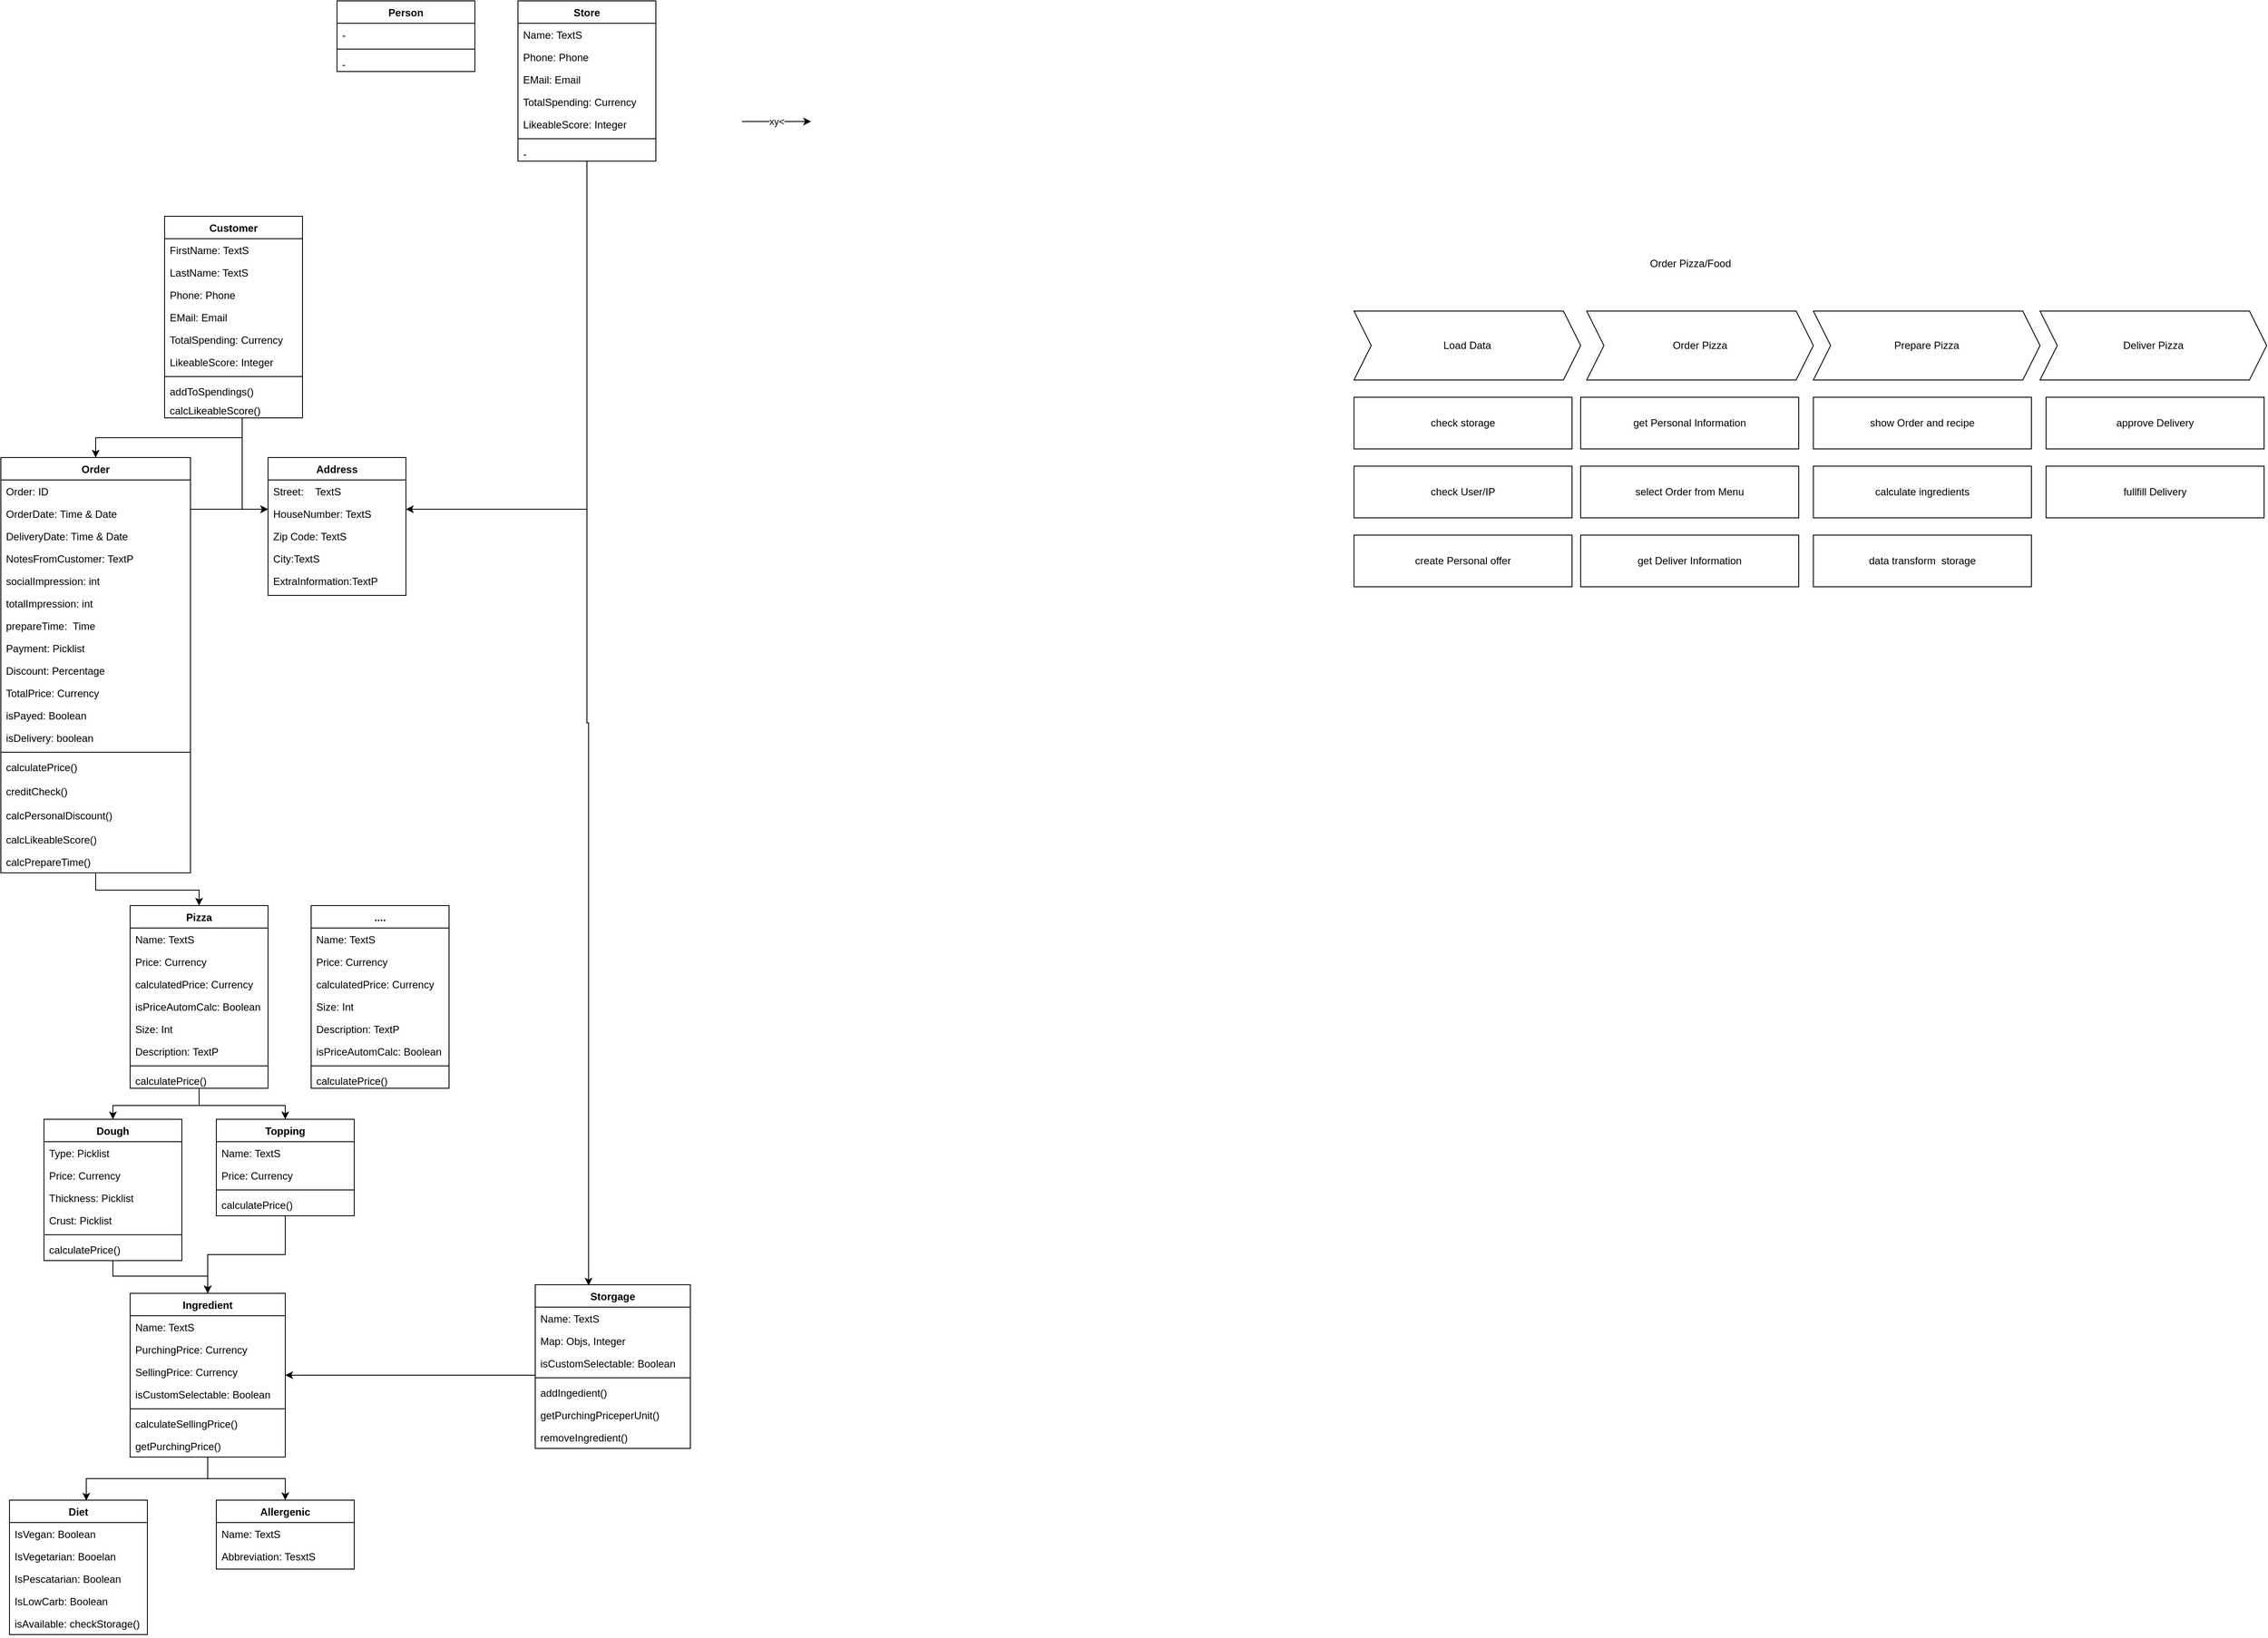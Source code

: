 <mxfile version="24.0.7" type="github">
  <diagram id="C5RBs43oDa-KdzZeNtuy" name="Page-1">
    <mxGraphModel dx="986" dy="1768" grid="1" gridSize="10" guides="1" tooltips="1" connect="1" arrows="1" fold="1" page="1" pageScale="1" pageWidth="827" pageHeight="1169" math="0" shadow="0">
      <root>
        <mxCell id="WIyWlLk6GJQsqaUBKTNV-0" />
        <mxCell id="WIyWlLk6GJQsqaUBKTNV-1" parent="WIyWlLk6GJQsqaUBKTNV-0" />
        <mxCell id="6ZC3iXz7J65TuptxEySc-79" style="edgeStyle=orthogonalEdgeStyle;rounded=0;orthogonalLoop=1;jettySize=auto;html=1;" parent="WIyWlLk6GJQsqaUBKTNV-1" source="6ZC3iXz7J65TuptxEySc-99" target="6ZC3iXz7J65TuptxEySc-61" edge="1">
          <mxGeometry relative="1" as="geometry">
            <mxPoint x="360.043" y="-30.0" as="sourcePoint" />
            <Array as="points">
              <mxPoint x="360" y="-83" />
              <mxPoint x="190" y="-83" />
            </Array>
          </mxGeometry>
        </mxCell>
        <mxCell id="zkfFHV4jXpPFQw0GAbJ--17" value="Address" style="swimlane;fontStyle=1;align=center;verticalAlign=top;childLayout=stackLayout;horizontal=1;startSize=26;horizontalStack=0;resizeParent=1;resizeLast=0;collapsible=1;marginBottom=0;rounded=0;shadow=0;strokeWidth=1;" parent="WIyWlLk6GJQsqaUBKTNV-1" vertex="1">
          <mxGeometry x="390" y="-60" width="160" height="160" as="geometry">
            <mxRectangle x="550" y="140" width="160" height="26" as="alternateBounds" />
          </mxGeometry>
        </mxCell>
        <mxCell id="zkfFHV4jXpPFQw0GAbJ--18" value="Street:    TextS" style="text;align=left;verticalAlign=top;spacingLeft=4;spacingRight=4;overflow=hidden;rotatable=0;points=[[0,0.5],[1,0.5]];portConstraint=eastwest;" parent="zkfFHV4jXpPFQw0GAbJ--17" vertex="1">
          <mxGeometry y="26" width="160" height="26" as="geometry" />
        </mxCell>
        <mxCell id="zkfFHV4jXpPFQw0GAbJ--19" value="HouseNumber: TextS" style="text;align=left;verticalAlign=top;spacingLeft=4;spacingRight=4;overflow=hidden;rotatable=0;points=[[0,0.5],[1,0.5]];portConstraint=eastwest;rounded=0;shadow=0;html=0;" parent="zkfFHV4jXpPFQw0GAbJ--17" vertex="1">
          <mxGeometry y="52" width="160" height="26" as="geometry" />
        </mxCell>
        <mxCell id="zkfFHV4jXpPFQw0GAbJ--20" value="Zip Code: TextS" style="text;align=left;verticalAlign=top;spacingLeft=4;spacingRight=4;overflow=hidden;rotatable=0;points=[[0,0.5],[1,0.5]];portConstraint=eastwest;rounded=0;shadow=0;html=0;" parent="zkfFHV4jXpPFQw0GAbJ--17" vertex="1">
          <mxGeometry y="78" width="160" height="26" as="geometry" />
        </mxCell>
        <mxCell id="zkfFHV4jXpPFQw0GAbJ--21" value="City:TextS" style="text;align=left;verticalAlign=top;spacingLeft=4;spacingRight=4;overflow=hidden;rotatable=0;points=[[0,0.5],[1,0.5]];portConstraint=eastwest;rounded=0;shadow=0;html=0;" parent="zkfFHV4jXpPFQw0GAbJ--17" vertex="1">
          <mxGeometry y="104" width="160" height="26" as="geometry" />
        </mxCell>
        <mxCell id="6ZC3iXz7J65TuptxEySc-9" value="ExtraInformation:TextP" style="text;align=left;verticalAlign=top;spacingLeft=4;spacingRight=4;overflow=hidden;rotatable=0;points=[[0,0.5],[1,0.5]];portConstraint=eastwest;" parent="zkfFHV4jXpPFQw0GAbJ--17" vertex="1">
          <mxGeometry y="130" width="160" height="26" as="geometry" />
        </mxCell>
        <mxCell id="zkfFHV4jXpPFQw0GAbJ--26" value="" style="endArrow=open;shadow=0;strokeWidth=1;rounded=0;curved=0;endFill=1;edgeStyle=elbowEdgeStyle;elbow=vertical;" parent="WIyWlLk6GJQsqaUBKTNV-1" source="6ZC3iXz7J65TuptxEySc-99" target="zkfFHV4jXpPFQw0GAbJ--17" edge="1">
          <mxGeometry x="0.5" y="41" relative="1" as="geometry">
            <mxPoint x="360" y="-30.0" as="sourcePoint" />
            <mxPoint x="600" y="-188" as="targetPoint" />
            <mxPoint x="-40" y="32" as="offset" />
            <Array as="points">
              <mxPoint x="360" />
            </Array>
          </mxGeometry>
        </mxCell>
        <mxCell id="RTQwbssNGG_MKnJPiKMk-50" style="edgeStyle=orthogonalEdgeStyle;rounded=0;orthogonalLoop=1;jettySize=auto;html=1;" parent="WIyWlLk6GJQsqaUBKTNV-1" source="6ZC3iXz7J65TuptxEySc-25" target="RTQwbssNGG_MKnJPiKMk-42" edge="1">
          <mxGeometry relative="1" as="geometry">
            <Array as="points">
              <mxPoint x="210" y="890" />
              <mxPoint x="320" y="890" />
            </Array>
          </mxGeometry>
        </mxCell>
        <mxCell id="6ZC3iXz7J65TuptxEySc-25" value="Dough" style="swimlane;fontStyle=1;align=center;verticalAlign=top;childLayout=stackLayout;horizontal=1;startSize=26;horizontalStack=0;resizeParent=1;resizeParentMax=0;resizeLast=0;collapsible=1;marginBottom=0;whiteSpace=wrap;html=1;" parent="WIyWlLk6GJQsqaUBKTNV-1" vertex="1">
          <mxGeometry x="130" y="708" width="160" height="164" as="geometry" />
        </mxCell>
        <mxCell id="6ZC3iXz7J65TuptxEySc-26" value="Type: Picklist" style="text;strokeColor=none;fillColor=none;align=left;verticalAlign=top;spacingLeft=4;spacingRight=4;overflow=hidden;rotatable=0;points=[[0,0.5],[1,0.5]];portConstraint=eastwest;whiteSpace=wrap;html=1;" parent="6ZC3iXz7J65TuptxEySc-25" vertex="1">
          <mxGeometry y="26" width="160" height="26" as="geometry" />
        </mxCell>
        <mxCell id="6ZC3iXz7J65TuptxEySc-30" value="Price: Currency" style="text;strokeColor=none;fillColor=none;align=left;verticalAlign=top;spacingLeft=4;spacingRight=4;overflow=hidden;rotatable=0;points=[[0,0.5],[1,0.5]];portConstraint=eastwest;whiteSpace=wrap;html=1;" parent="6ZC3iXz7J65TuptxEySc-25" vertex="1">
          <mxGeometry y="52" width="160" height="26" as="geometry" />
        </mxCell>
        <mxCell id="6ZC3iXz7J65TuptxEySc-31" value="Thickness: Picklist" style="text;strokeColor=none;fillColor=none;align=left;verticalAlign=top;spacingLeft=4;spacingRight=4;overflow=hidden;rotatable=0;points=[[0,0.5],[1,0.5]];portConstraint=eastwest;whiteSpace=wrap;html=1;" parent="6ZC3iXz7J65TuptxEySc-25" vertex="1">
          <mxGeometry y="78" width="160" height="26" as="geometry" />
        </mxCell>
        <mxCell id="6ZC3iXz7J65TuptxEySc-32" value="Crust: Picklist" style="text;strokeColor=none;fillColor=none;align=left;verticalAlign=top;spacingLeft=4;spacingRight=4;overflow=hidden;rotatable=0;points=[[0,0.5],[1,0.5]];portConstraint=eastwest;whiteSpace=wrap;html=1;" parent="6ZC3iXz7J65TuptxEySc-25" vertex="1">
          <mxGeometry y="104" width="160" height="26" as="geometry" />
        </mxCell>
        <mxCell id="6ZC3iXz7J65TuptxEySc-27" value="" style="line;strokeWidth=1;fillColor=none;align=left;verticalAlign=middle;spacingTop=-1;spacingLeft=3;spacingRight=3;rotatable=0;labelPosition=right;points=[];portConstraint=eastwest;strokeColor=inherit;" parent="6ZC3iXz7J65TuptxEySc-25" vertex="1">
          <mxGeometry y="130" width="160" height="8" as="geometry" />
        </mxCell>
        <mxCell id="6ZC3iXz7J65TuptxEySc-28" value="calculatePrice()" style="text;strokeColor=none;fillColor=none;align=left;verticalAlign=top;spacingLeft=4;spacingRight=4;overflow=hidden;rotatable=0;points=[[0,0.5],[1,0.5]];portConstraint=eastwest;whiteSpace=wrap;html=1;" parent="6ZC3iXz7J65TuptxEySc-25" vertex="1">
          <mxGeometry y="138" width="160" height="26" as="geometry" />
        </mxCell>
        <mxCell id="6ZC3iXz7J65TuptxEySc-45" value="" style="edgeStyle=orthogonalEdgeStyle;rounded=0;orthogonalLoop=1;jettySize=auto;html=1;" parent="WIyWlLk6GJQsqaUBKTNV-1" source="6ZC3iXz7J65TuptxEySc-37" target="RTQwbssNGG_MKnJPiKMk-35" edge="1">
          <mxGeometry relative="1" as="geometry">
            <mxPoint x="760" y="750" as="targetPoint" />
          </mxGeometry>
        </mxCell>
        <mxCell id="6ZC3iXz7J65TuptxEySc-49" value="" style="edgeStyle=orthogonalEdgeStyle;rounded=0;orthogonalLoop=1;jettySize=auto;html=1;" parent="WIyWlLk6GJQsqaUBKTNV-1" source="6ZC3iXz7J65TuptxEySc-37" target="6ZC3iXz7J65TuptxEySc-25" edge="1">
          <mxGeometry relative="1" as="geometry">
            <mxPoint x="160" y="560" as="targetPoint" />
          </mxGeometry>
        </mxCell>
        <mxCell id="6ZC3iXz7J65TuptxEySc-37" value="Pizza" style="swimlane;fontStyle=1;align=center;verticalAlign=top;childLayout=stackLayout;horizontal=1;startSize=26;horizontalStack=0;resizeParent=1;resizeParentMax=0;resizeLast=0;collapsible=1;marginBottom=0;whiteSpace=wrap;html=1;" parent="WIyWlLk6GJQsqaUBKTNV-1" vertex="1">
          <mxGeometry x="230" y="460" width="160" height="212" as="geometry" />
        </mxCell>
        <mxCell id="6ZC3iXz7J65TuptxEySc-38" value="Name: TextS" style="text;strokeColor=none;fillColor=none;align=left;verticalAlign=top;spacingLeft=4;spacingRight=4;overflow=hidden;rotatable=0;points=[[0,0.5],[1,0.5]];portConstraint=eastwest;whiteSpace=wrap;html=1;" parent="6ZC3iXz7J65TuptxEySc-37" vertex="1">
          <mxGeometry y="26" width="160" height="26" as="geometry" />
        </mxCell>
        <mxCell id="6ZC3iXz7J65TuptxEySc-39" value="Price: Currency" style="text;strokeColor=none;fillColor=none;align=left;verticalAlign=top;spacingLeft=4;spacingRight=4;overflow=hidden;rotatable=0;points=[[0,0.5],[1,0.5]];portConstraint=eastwest;whiteSpace=wrap;html=1;" parent="6ZC3iXz7J65TuptxEySc-37" vertex="1">
          <mxGeometry y="52" width="160" height="26" as="geometry" />
        </mxCell>
        <mxCell id="RTQwbssNGG_MKnJPiKMk-54" value="calculatedPrice: Currency" style="text;strokeColor=none;fillColor=none;align=left;verticalAlign=top;spacingLeft=4;spacingRight=4;overflow=hidden;rotatable=0;points=[[0,0.5],[1,0.5]];portConstraint=eastwest;whiteSpace=wrap;html=1;" parent="6ZC3iXz7J65TuptxEySc-37" vertex="1">
          <mxGeometry y="78" width="160" height="26" as="geometry" />
        </mxCell>
        <mxCell id="RTQwbssNGG_MKnJPiKMk-55" value="isPriceAutomCalc: Boolean" style="text;strokeColor=none;fillColor=none;align=left;verticalAlign=top;spacingLeft=4;spacingRight=4;overflow=hidden;rotatable=0;points=[[0,0.5],[1,0.5]];portConstraint=eastwest;whiteSpace=wrap;html=1;" parent="6ZC3iXz7J65TuptxEySc-37" vertex="1">
          <mxGeometry y="104" width="160" height="26" as="geometry" />
        </mxCell>
        <mxCell id="6ZC3iXz7J65TuptxEySc-40" value="Size: Int" style="text;strokeColor=none;fillColor=none;align=left;verticalAlign=top;spacingLeft=4;spacingRight=4;overflow=hidden;rotatable=0;points=[[0,0.5],[1,0.5]];portConstraint=eastwest;whiteSpace=wrap;html=1;" parent="6ZC3iXz7J65TuptxEySc-37" vertex="1">
          <mxGeometry y="130" width="160" height="26" as="geometry" />
        </mxCell>
        <mxCell id="6ZC3iXz7J65TuptxEySc-41" value="Description: TextP" style="text;strokeColor=none;fillColor=none;align=left;verticalAlign=top;spacingLeft=4;spacingRight=4;overflow=hidden;rotatable=0;points=[[0,0.5],[1,0.5]];portConstraint=eastwest;whiteSpace=wrap;html=1;" parent="6ZC3iXz7J65TuptxEySc-37" vertex="1">
          <mxGeometry y="156" width="160" height="26" as="geometry" />
        </mxCell>
        <mxCell id="6ZC3iXz7J65TuptxEySc-42" value="" style="line;strokeWidth=1;fillColor=none;align=left;verticalAlign=middle;spacingTop=-1;spacingLeft=3;spacingRight=3;rotatable=0;labelPosition=right;points=[];portConstraint=eastwest;strokeColor=inherit;" parent="6ZC3iXz7J65TuptxEySc-37" vertex="1">
          <mxGeometry y="182" width="160" height="8" as="geometry" />
        </mxCell>
        <mxCell id="6ZC3iXz7J65TuptxEySc-43" value="calculatePrice()" style="text;strokeColor=none;fillColor=none;align=left;verticalAlign=top;spacingLeft=4;spacingRight=4;overflow=hidden;rotatable=0;points=[[0,0.5],[1,0.5]];portConstraint=eastwest;whiteSpace=wrap;html=1;" parent="6ZC3iXz7J65TuptxEySc-37" vertex="1">
          <mxGeometry y="190" width="160" height="22" as="geometry" />
        </mxCell>
        <mxCell id="6ZC3iXz7J65TuptxEySc-50" value="Allergenic" style="swimlane;fontStyle=1;align=center;verticalAlign=top;childLayout=stackLayout;horizontal=1;startSize=26;horizontalStack=0;resizeParent=1;resizeLast=0;collapsible=1;marginBottom=0;rounded=0;shadow=0;strokeWidth=1;" parent="WIyWlLk6GJQsqaUBKTNV-1" vertex="1">
          <mxGeometry x="330" y="1150" width="160" height="80" as="geometry">
            <mxRectangle x="230" y="140" width="160" height="26" as="alternateBounds" />
          </mxGeometry>
        </mxCell>
        <mxCell id="6ZC3iXz7J65TuptxEySc-51" value="Name: TextS" style="text;align=left;verticalAlign=top;spacingLeft=4;spacingRight=4;overflow=hidden;rotatable=0;points=[[0,0.5],[1,0.5]];portConstraint=eastwest;" parent="6ZC3iXz7J65TuptxEySc-50" vertex="1">
          <mxGeometry y="26" width="160" height="26" as="geometry" />
        </mxCell>
        <mxCell id="6ZC3iXz7J65TuptxEySc-52" value="Abbreviation: TesxtS" style="text;align=left;verticalAlign=top;spacingLeft=4;spacingRight=4;overflow=hidden;rotatable=0;points=[[0,0.5],[1,0.5]];portConstraint=eastwest;rounded=0;shadow=0;html=0;" parent="6ZC3iXz7J65TuptxEySc-50" vertex="1">
          <mxGeometry y="52" width="160" height="26" as="geometry" />
        </mxCell>
        <mxCell id="RTQwbssNGG_MKnJPiKMk-56" style="edgeStyle=orthogonalEdgeStyle;rounded=0;orthogonalLoop=1;jettySize=auto;html=1;entryX=0.5;entryY=0;entryDx=0;entryDy=0;" parent="WIyWlLk6GJQsqaUBKTNV-1" source="6ZC3iXz7J65TuptxEySc-61" target="6ZC3iXz7J65TuptxEySc-37" edge="1">
          <mxGeometry relative="1" as="geometry" />
        </mxCell>
        <mxCell id="6ZC3iXz7J65TuptxEySc-61" value="Order" style="swimlane;fontStyle=1;align=center;verticalAlign=top;childLayout=stackLayout;horizontal=1;startSize=26;horizontalStack=0;resizeParent=1;resizeParentMax=0;resizeLast=0;collapsible=1;marginBottom=0;whiteSpace=wrap;html=1;" parent="WIyWlLk6GJQsqaUBKTNV-1" vertex="1">
          <mxGeometry x="80" y="-60" width="220" height="482" as="geometry" />
        </mxCell>
        <mxCell id="6ZC3iXz7J65TuptxEySc-62" value="Order: ID" style="text;strokeColor=none;fillColor=none;align=left;verticalAlign=top;spacingLeft=4;spacingRight=4;overflow=hidden;rotatable=0;points=[[0,0.5],[1,0.5]];portConstraint=eastwest;whiteSpace=wrap;html=1;" parent="6ZC3iXz7J65TuptxEySc-61" vertex="1">
          <mxGeometry y="26" width="220" height="26" as="geometry" />
        </mxCell>
        <mxCell id="6ZC3iXz7J65TuptxEySc-82" value="OrderDate: Time &amp;amp; Date" style="text;strokeColor=none;fillColor=none;align=left;verticalAlign=top;spacingLeft=4;spacingRight=4;overflow=hidden;rotatable=0;points=[[0,0.5],[1,0.5]];portConstraint=eastwest;whiteSpace=wrap;html=1;" parent="6ZC3iXz7J65TuptxEySc-61" vertex="1">
          <mxGeometry y="52" width="220" height="26" as="geometry" />
        </mxCell>
        <mxCell id="6ZC3iXz7J65TuptxEySc-81" value="DeliveryDate: Time &amp;amp; Date" style="text;strokeColor=none;fillColor=none;align=left;verticalAlign=top;spacingLeft=4;spacingRight=4;overflow=hidden;rotatable=0;points=[[0,0.5],[1,0.5]];portConstraint=eastwest;whiteSpace=wrap;html=1;" parent="6ZC3iXz7J65TuptxEySc-61" vertex="1">
          <mxGeometry y="78" width="220" height="26" as="geometry" />
        </mxCell>
        <mxCell id="6ZC3iXz7J65TuptxEySc-65" value="NotesFromCustomer: TextP" style="text;strokeColor=none;fillColor=none;align=left;verticalAlign=top;spacingLeft=4;spacingRight=4;overflow=hidden;rotatable=0;points=[[0,0.5],[1,0.5]];portConstraint=eastwest;whiteSpace=wrap;html=1;" parent="6ZC3iXz7J65TuptxEySc-61" vertex="1">
          <mxGeometry y="104" width="220" height="26" as="geometry" />
        </mxCell>
        <mxCell id="RTQwbssNGG_MKnJPiKMk-24" value="socialImpression: int" style="text;strokeColor=none;fillColor=none;align=left;verticalAlign=top;spacingLeft=4;spacingRight=4;overflow=hidden;rotatable=0;points=[[0,0.5],[1,0.5]];portConstraint=eastwest;whiteSpace=wrap;html=1;" parent="6ZC3iXz7J65TuptxEySc-61" vertex="1">
          <mxGeometry y="130" width="220" height="26" as="geometry" />
        </mxCell>
        <mxCell id="RTQwbssNGG_MKnJPiKMk-25" value="totalImpression: int" style="text;strokeColor=none;fillColor=none;align=left;verticalAlign=top;spacingLeft=4;spacingRight=4;overflow=hidden;rotatable=0;points=[[0,0.5],[1,0.5]];portConstraint=eastwest;whiteSpace=wrap;html=1;" parent="6ZC3iXz7J65TuptxEySc-61" vertex="1">
          <mxGeometry y="156" width="220" height="26" as="geometry" />
        </mxCell>
        <mxCell id="RTQwbssNGG_MKnJPiKMk-78" value="prepareTime:&amp;nbsp; Time" style="text;strokeColor=none;fillColor=none;align=left;verticalAlign=top;spacingLeft=4;spacingRight=4;overflow=hidden;rotatable=0;points=[[0,0.5],[1,0.5]];portConstraint=eastwest;whiteSpace=wrap;html=1;" parent="6ZC3iXz7J65TuptxEySc-61" vertex="1">
          <mxGeometry y="182" width="220" height="26" as="geometry" />
        </mxCell>
        <mxCell id="6ZC3iXz7J65TuptxEySc-83" value="Payment: Picklist" style="text;strokeColor=none;fillColor=none;align=left;verticalAlign=top;spacingLeft=4;spacingRight=4;overflow=hidden;rotatable=0;points=[[0,0.5],[1,0.5]];portConstraint=eastwest;whiteSpace=wrap;html=1;" parent="6ZC3iXz7J65TuptxEySc-61" vertex="1">
          <mxGeometry y="208" width="220" height="26" as="geometry" />
        </mxCell>
        <mxCell id="6ZC3iXz7J65TuptxEySc-85" value="Discount: Percentage" style="text;strokeColor=none;fillColor=none;align=left;verticalAlign=top;spacingLeft=4;spacingRight=4;overflow=hidden;rotatable=0;points=[[0,0.5],[1,0.5]];portConstraint=eastwest;whiteSpace=wrap;html=1;" parent="6ZC3iXz7J65TuptxEySc-61" vertex="1">
          <mxGeometry y="234" width="220" height="26" as="geometry" />
        </mxCell>
        <mxCell id="6ZC3iXz7J65TuptxEySc-63" value="TotalPrice: Currency" style="text;strokeColor=none;fillColor=none;align=left;verticalAlign=top;spacingLeft=4;spacingRight=4;overflow=hidden;rotatable=0;points=[[0,0.5],[1,0.5]];portConstraint=eastwest;whiteSpace=wrap;html=1;" parent="6ZC3iXz7J65TuptxEySc-61" vertex="1">
          <mxGeometry y="260" width="220" height="26" as="geometry" />
        </mxCell>
        <mxCell id="6ZC3iXz7J65TuptxEySc-84" value="isPayed: Boolean" style="text;strokeColor=none;fillColor=none;align=left;verticalAlign=top;spacingLeft=4;spacingRight=4;overflow=hidden;rotatable=0;points=[[0,0.5],[1,0.5]];portConstraint=eastwest;whiteSpace=wrap;html=1;" parent="6ZC3iXz7J65TuptxEySc-61" vertex="1">
          <mxGeometry y="286" width="220" height="26" as="geometry" />
        </mxCell>
        <mxCell id="RTQwbssNGG_MKnJPiKMk-117" value="isDelivery: boolean" style="text;strokeColor=none;fillColor=none;align=left;verticalAlign=top;spacingLeft=4;spacingRight=4;overflow=hidden;rotatable=0;points=[[0,0.5],[1,0.5]];portConstraint=eastwest;whiteSpace=wrap;html=1;" parent="6ZC3iXz7J65TuptxEySc-61" vertex="1">
          <mxGeometry y="312" width="220" height="26" as="geometry" />
        </mxCell>
        <mxCell id="6ZC3iXz7J65TuptxEySc-66" value="" style="line;strokeWidth=1;fillColor=none;align=left;verticalAlign=middle;spacingTop=-1;spacingLeft=3;spacingRight=3;rotatable=0;labelPosition=right;points=[];portConstraint=eastwest;strokeColor=inherit;" parent="6ZC3iXz7J65TuptxEySc-61" vertex="1">
          <mxGeometry y="338" width="220" height="8" as="geometry" />
        </mxCell>
        <mxCell id="6ZC3iXz7J65TuptxEySc-67" value="calculatePrice()" style="text;strokeColor=none;fillColor=none;align=left;verticalAlign=top;spacingLeft=4;spacingRight=4;overflow=hidden;rotatable=0;points=[[0,0.5],[1,0.5]];portConstraint=eastwest;whiteSpace=wrap;html=1;" parent="6ZC3iXz7J65TuptxEySc-61" vertex="1">
          <mxGeometry y="346" width="220" height="28" as="geometry" />
        </mxCell>
        <mxCell id="6ZC3iXz7J65TuptxEySc-88" value="creditCheck()" style="text;strokeColor=none;fillColor=none;align=left;verticalAlign=top;spacingLeft=4;spacingRight=4;overflow=hidden;rotatable=0;points=[[0,0.5],[1,0.5]];portConstraint=eastwest;whiteSpace=wrap;html=1;" parent="6ZC3iXz7J65TuptxEySc-61" vertex="1">
          <mxGeometry y="374" width="220" height="28" as="geometry" />
        </mxCell>
        <mxCell id="RTQwbssNGG_MKnJPiKMk-22" value="calcPersonalDiscount()" style="text;strokeColor=none;fillColor=none;align=left;verticalAlign=top;spacingLeft=4;spacingRight=4;overflow=hidden;rotatable=0;points=[[0,0.5],[1,0.5]];portConstraint=eastwest;whiteSpace=wrap;html=1;" parent="6ZC3iXz7J65TuptxEySc-61" vertex="1">
          <mxGeometry y="402" width="220" height="28" as="geometry" />
        </mxCell>
        <mxCell id="RTQwbssNGG_MKnJPiKMk-23" value="calcLikeableScore()" style="text;strokeColor=none;fillColor=none;align=left;verticalAlign=top;spacingLeft=4;spacingRight=4;overflow=hidden;rotatable=0;points=[[0,0.5],[1,0.5]];portConstraint=eastwest;whiteSpace=wrap;html=1;" parent="6ZC3iXz7J65TuptxEySc-61" vertex="1">
          <mxGeometry y="430" width="220" height="26" as="geometry" />
        </mxCell>
        <mxCell id="RTQwbssNGG_MKnJPiKMk-79" value="calcPrepareTime()" style="text;strokeColor=none;fillColor=none;align=left;verticalAlign=top;spacingLeft=4;spacingRight=4;overflow=hidden;rotatable=0;points=[[0,0.5],[1,0.5]];portConstraint=eastwest;whiteSpace=wrap;html=1;" parent="6ZC3iXz7J65TuptxEySc-61" vertex="1">
          <mxGeometry y="456" width="220" height="26" as="geometry" />
        </mxCell>
        <mxCell id="6ZC3iXz7J65TuptxEySc-70" value="Diet" style="swimlane;fontStyle=1;align=center;verticalAlign=top;childLayout=stackLayout;horizontal=1;startSize=26;horizontalStack=0;resizeParent=1;resizeLast=0;collapsible=1;marginBottom=0;rounded=0;shadow=0;strokeWidth=1;" parent="WIyWlLk6GJQsqaUBKTNV-1" vertex="1">
          <mxGeometry x="90" y="1150" width="160" height="156" as="geometry">
            <mxRectangle x="230" y="140" width="160" height="26" as="alternateBounds" />
          </mxGeometry>
        </mxCell>
        <mxCell id="6ZC3iXz7J65TuptxEySc-73" value="IsVegan: Boolean" style="text;align=left;verticalAlign=top;spacingLeft=4;spacingRight=4;overflow=hidden;rotatable=0;points=[[0,0.5],[1,0.5]];portConstraint=eastwest;rounded=0;shadow=0;html=0;" parent="6ZC3iXz7J65TuptxEySc-70" vertex="1">
          <mxGeometry y="26" width="160" height="26" as="geometry" />
        </mxCell>
        <mxCell id="6ZC3iXz7J65TuptxEySc-74" value="IsVegetarian: Booelan" style="text;align=left;verticalAlign=top;spacingLeft=4;spacingRight=4;overflow=hidden;rotatable=0;points=[[0,0.5],[1,0.5]];portConstraint=eastwest;rounded=0;shadow=0;html=0;" parent="6ZC3iXz7J65TuptxEySc-70" vertex="1">
          <mxGeometry y="52" width="160" height="26" as="geometry" />
        </mxCell>
        <mxCell id="6ZC3iXz7J65TuptxEySc-75" value="IsPescatarian: Boolean" style="text;align=left;verticalAlign=top;spacingLeft=4;spacingRight=4;overflow=hidden;rotatable=0;points=[[0,0.5],[1,0.5]];portConstraint=eastwest;rounded=0;shadow=0;html=0;" parent="6ZC3iXz7J65TuptxEySc-70" vertex="1">
          <mxGeometry y="78" width="160" height="26" as="geometry" />
        </mxCell>
        <mxCell id="6ZC3iXz7J65TuptxEySc-76" value="IsLowCarb: Boolean" style="text;align=left;verticalAlign=top;spacingLeft=4;spacingRight=4;overflow=hidden;rotatable=0;points=[[0,0.5],[1,0.5]];portConstraint=eastwest;rounded=0;shadow=0;html=0;" parent="6ZC3iXz7J65TuptxEySc-70" vertex="1">
          <mxGeometry y="104" width="160" height="26" as="geometry" />
        </mxCell>
        <mxCell id="RTQwbssNGG_MKnJPiKMk-26" value="isAvailable: checkStorage()" style="text;align=left;verticalAlign=top;spacingLeft=4;spacingRight=4;overflow=hidden;rotatable=0;points=[[0,0.5],[1,0.5]];portConstraint=eastwest;rounded=0;shadow=0;html=0;" parent="6ZC3iXz7J65TuptxEySc-70" vertex="1">
          <mxGeometry y="130" width="160" height="26" as="geometry" />
        </mxCell>
        <mxCell id="6ZC3iXz7J65TuptxEySc-78" style="edgeStyle=orthogonalEdgeStyle;rounded=0;orthogonalLoop=1;jettySize=auto;html=1;" parent="WIyWlLk6GJQsqaUBKTNV-1" source="6ZC3iXz7J65TuptxEySc-61" target="zkfFHV4jXpPFQw0GAbJ--17" edge="1">
          <mxGeometry relative="1" as="geometry">
            <mxPoint x="440" y="171" as="sourcePoint" />
            <Array as="points">
              <mxPoint x="340" />
              <mxPoint x="340" />
            </Array>
          </mxGeometry>
        </mxCell>
        <mxCell id="6ZC3iXz7J65TuptxEySc-99" value="Customer" style="swimlane;fontStyle=1;align=center;verticalAlign=top;childLayout=stackLayout;horizontal=1;startSize=26;horizontalStack=0;resizeParent=1;resizeParentMax=0;resizeLast=0;collapsible=1;marginBottom=0;whiteSpace=wrap;html=1;" parent="WIyWlLk6GJQsqaUBKTNV-1" vertex="1">
          <mxGeometry x="270" y="-340" width="160" height="234" as="geometry" />
        </mxCell>
        <mxCell id="6ZC3iXz7J65TuptxEySc-100" value="FirstName: TextS" style="text;strokeColor=none;fillColor=none;align=left;verticalAlign=top;spacingLeft=4;spacingRight=4;overflow=hidden;rotatable=0;points=[[0,0.5],[1,0.5]];portConstraint=eastwest;whiteSpace=wrap;html=1;" parent="6ZC3iXz7J65TuptxEySc-99" vertex="1">
          <mxGeometry y="26" width="160" height="26" as="geometry" />
        </mxCell>
        <mxCell id="6ZC3iXz7J65TuptxEySc-101" value="LastName: TextS" style="text;strokeColor=none;fillColor=none;align=left;verticalAlign=top;spacingLeft=4;spacingRight=4;overflow=hidden;rotatable=0;points=[[0,0.5],[1,0.5]];portConstraint=eastwest;whiteSpace=wrap;html=1;" parent="6ZC3iXz7J65TuptxEySc-99" vertex="1">
          <mxGeometry y="52" width="160" height="26" as="geometry" />
        </mxCell>
        <mxCell id="6ZC3iXz7J65TuptxEySc-102" value="Phone: Phone" style="text;strokeColor=none;fillColor=none;align=left;verticalAlign=top;spacingLeft=4;spacingRight=4;overflow=hidden;rotatable=0;points=[[0,0.5],[1,0.5]];portConstraint=eastwest;whiteSpace=wrap;html=1;" parent="6ZC3iXz7J65TuptxEySc-99" vertex="1">
          <mxGeometry y="78" width="160" height="26" as="geometry" />
        </mxCell>
        <mxCell id="6ZC3iXz7J65TuptxEySc-103" value="EMail: Email" style="text;strokeColor=none;fillColor=none;align=left;verticalAlign=top;spacingLeft=4;spacingRight=4;overflow=hidden;rotatable=0;points=[[0,0.5],[1,0.5]];portConstraint=eastwest;whiteSpace=wrap;html=1;" parent="6ZC3iXz7J65TuptxEySc-99" vertex="1">
          <mxGeometry y="104" width="160" height="26" as="geometry" />
        </mxCell>
        <mxCell id="6ZC3iXz7J65TuptxEySc-106" value="TotalSpending: Currency" style="text;strokeColor=none;fillColor=none;align=left;verticalAlign=top;spacingLeft=4;spacingRight=4;overflow=hidden;rotatable=0;points=[[0,0.5],[1,0.5]];portConstraint=eastwest;whiteSpace=wrap;html=1;" parent="6ZC3iXz7J65TuptxEySc-99" vertex="1">
          <mxGeometry y="130" width="160" height="26" as="geometry" />
        </mxCell>
        <mxCell id="6ZC3iXz7J65TuptxEySc-107" value="LikeableScore: Integer" style="text;strokeColor=none;fillColor=none;align=left;verticalAlign=top;spacingLeft=4;spacingRight=4;overflow=hidden;rotatable=0;points=[[0,0.5],[1,0.5]];portConstraint=eastwest;whiteSpace=wrap;html=1;" parent="6ZC3iXz7J65TuptxEySc-99" vertex="1">
          <mxGeometry y="156" width="160" height="26" as="geometry" />
        </mxCell>
        <mxCell id="6ZC3iXz7J65TuptxEySc-104" value="" style="line;strokeWidth=1;fillColor=none;align=left;verticalAlign=middle;spacingTop=-1;spacingLeft=3;spacingRight=3;rotatable=0;labelPosition=right;points=[];portConstraint=eastwest;strokeColor=inherit;" parent="6ZC3iXz7J65TuptxEySc-99" vertex="1">
          <mxGeometry y="182" width="160" height="8" as="geometry" />
        </mxCell>
        <mxCell id="6ZC3iXz7J65TuptxEySc-105" value="addToSpendings()" style="text;strokeColor=none;fillColor=none;align=left;verticalAlign=top;spacingLeft=4;spacingRight=4;overflow=hidden;rotatable=0;points=[[0,0.5],[1,0.5]];portConstraint=eastwest;whiteSpace=wrap;html=1;" parent="6ZC3iXz7J65TuptxEySc-99" vertex="1">
          <mxGeometry y="190" width="160" height="22" as="geometry" />
        </mxCell>
        <mxCell id="6ZC3iXz7J65TuptxEySc-108" value="calcLikeableScore()" style="text;strokeColor=none;fillColor=none;align=left;verticalAlign=top;spacingLeft=4;spacingRight=4;overflow=hidden;rotatable=0;points=[[0,0.5],[1,0.5]];portConstraint=eastwest;whiteSpace=wrap;html=1;" parent="6ZC3iXz7J65TuptxEySc-99" vertex="1">
          <mxGeometry y="212" width="160" height="22" as="geometry" />
        </mxCell>
        <mxCell id="0gVZNiK2fj23V2r-DJvJ-0" value="Order Pizza" style="shape=step;perimeter=stepPerimeter;whiteSpace=wrap;html=1;fixedSize=1;" parent="WIyWlLk6GJQsqaUBKTNV-1" vertex="1">
          <mxGeometry x="1920" y="-230" width="263" height="80" as="geometry" />
        </mxCell>
        <mxCell id="RTQwbssNGG_MKnJPiKMk-0" value="Prepare Pizza" style="shape=step;perimeter=stepPerimeter;whiteSpace=wrap;html=1;fixedSize=1;" parent="WIyWlLk6GJQsqaUBKTNV-1" vertex="1">
          <mxGeometry x="2183" y="-230" width="263" height="80" as="geometry" />
        </mxCell>
        <mxCell id="RTQwbssNGG_MKnJPiKMk-1" value="Deliver Pizza" style="shape=step;perimeter=stepPerimeter;whiteSpace=wrap;html=1;fixedSize=1;" parent="WIyWlLk6GJQsqaUBKTNV-1" vertex="1">
          <mxGeometry x="2446" y="-230" width="263" height="80" as="geometry" />
        </mxCell>
        <mxCell id="RTQwbssNGG_MKnJPiKMk-2" value="select Order from Menu" style="rounded=0;whiteSpace=wrap;html=1;" parent="WIyWlLk6GJQsqaUBKTNV-1" vertex="1">
          <mxGeometry x="1913" y="-50" width="253" height="60" as="geometry" />
        </mxCell>
        <mxCell id="RTQwbssNGG_MKnJPiKMk-3" value="get Deliver Information" style="rounded=0;whiteSpace=wrap;html=1;" parent="WIyWlLk6GJQsqaUBKTNV-1" vertex="1">
          <mxGeometry x="1913" y="30" width="253" height="60" as="geometry" />
        </mxCell>
        <mxCell id="RTQwbssNGG_MKnJPiKMk-4" value="get Personal Information" style="rounded=0;whiteSpace=wrap;html=1;" parent="WIyWlLk6GJQsqaUBKTNV-1" vertex="1">
          <mxGeometry x="1913" y="-130" width="253" height="60" as="geometry" />
        </mxCell>
        <mxCell id="RTQwbssNGG_MKnJPiKMk-5" value="show Order and recipe" style="rounded=0;whiteSpace=wrap;html=1;" parent="WIyWlLk6GJQsqaUBKTNV-1" vertex="1">
          <mxGeometry x="2183" y="-130" width="253" height="60" as="geometry" />
        </mxCell>
        <mxCell id="RTQwbssNGG_MKnJPiKMk-6" value="calculate ingredients" style="rounded=0;whiteSpace=wrap;html=1;" parent="WIyWlLk6GJQsqaUBKTNV-1" vertex="1">
          <mxGeometry x="2183" y="-50" width="253" height="60" as="geometry" />
        </mxCell>
        <mxCell id="RTQwbssNGG_MKnJPiKMk-7" value="data transform&amp;nbsp; storage" style="rounded=0;whiteSpace=wrap;html=1;" parent="WIyWlLk6GJQsqaUBKTNV-1" vertex="1">
          <mxGeometry x="2183" y="30" width="253" height="60" as="geometry" />
        </mxCell>
        <mxCell id="RTQwbssNGG_MKnJPiKMk-8" value="approve Delivery" style="rounded=0;whiteSpace=wrap;html=1;" parent="WIyWlLk6GJQsqaUBKTNV-1" vertex="1">
          <mxGeometry x="2453" y="-130" width="253" height="60" as="geometry" />
        </mxCell>
        <mxCell id="RTQwbssNGG_MKnJPiKMk-9" value="fullfill Delivery" style="rounded=0;whiteSpace=wrap;html=1;" parent="WIyWlLk6GJQsqaUBKTNV-1" vertex="1">
          <mxGeometry x="2453" y="-50" width="253" height="60" as="geometry" />
        </mxCell>
        <mxCell id="RTQwbssNGG_MKnJPiKMk-27" value="Load Data" style="shape=step;perimeter=stepPerimeter;whiteSpace=wrap;html=1;fixedSize=1;" parent="WIyWlLk6GJQsqaUBKTNV-1" vertex="1">
          <mxGeometry x="1650" y="-230" width="263" height="80" as="geometry" />
        </mxCell>
        <mxCell id="RTQwbssNGG_MKnJPiKMk-28" value="check storage" style="rounded=0;whiteSpace=wrap;html=1;" parent="WIyWlLk6GJQsqaUBKTNV-1" vertex="1">
          <mxGeometry x="1650" y="-130" width="253" height="60" as="geometry" />
        </mxCell>
        <mxCell id="RTQwbssNGG_MKnJPiKMk-29" value="check User/IP" style="rounded=0;whiteSpace=wrap;html=1;" parent="WIyWlLk6GJQsqaUBKTNV-1" vertex="1">
          <mxGeometry x="1650" y="-50" width="253" height="60" as="geometry" />
        </mxCell>
        <mxCell id="RTQwbssNGG_MKnJPiKMk-30" value="create Personal offer" style="rounded=0;whiteSpace=wrap;html=1;" parent="WIyWlLk6GJQsqaUBKTNV-1" vertex="1">
          <mxGeometry x="1650" y="30" width="253" height="60" as="geometry" />
        </mxCell>
        <mxCell id="RTQwbssNGG_MKnJPiKMk-51" style="edgeStyle=orthogonalEdgeStyle;rounded=0;orthogonalLoop=1;jettySize=auto;html=1;" parent="WIyWlLk6GJQsqaUBKTNV-1" source="RTQwbssNGG_MKnJPiKMk-35" target="RTQwbssNGG_MKnJPiKMk-42" edge="1">
          <mxGeometry relative="1" as="geometry" />
        </mxCell>
        <mxCell id="RTQwbssNGG_MKnJPiKMk-35" value="Topping" style="swimlane;fontStyle=1;align=center;verticalAlign=top;childLayout=stackLayout;horizontal=1;startSize=26;horizontalStack=0;resizeParent=1;resizeParentMax=0;resizeLast=0;collapsible=1;marginBottom=0;whiteSpace=wrap;html=1;" parent="WIyWlLk6GJQsqaUBKTNV-1" vertex="1">
          <mxGeometry x="330" y="708" width="160" height="112" as="geometry" />
        </mxCell>
        <mxCell id="RTQwbssNGG_MKnJPiKMk-36" value="Name: TextS" style="text;strokeColor=none;fillColor=none;align=left;verticalAlign=top;spacingLeft=4;spacingRight=4;overflow=hidden;rotatable=0;points=[[0,0.5],[1,0.5]];portConstraint=eastwest;whiteSpace=wrap;html=1;" parent="RTQwbssNGG_MKnJPiKMk-35" vertex="1">
          <mxGeometry y="26" width="160" height="26" as="geometry" />
        </mxCell>
        <mxCell id="RTQwbssNGG_MKnJPiKMk-37" value="Price: Currency" style="text;strokeColor=none;fillColor=none;align=left;verticalAlign=top;spacingLeft=4;spacingRight=4;overflow=hidden;rotatable=0;points=[[0,0.5],[1,0.5]];portConstraint=eastwest;whiteSpace=wrap;html=1;" parent="RTQwbssNGG_MKnJPiKMk-35" vertex="1">
          <mxGeometry y="52" width="160" height="26" as="geometry" />
        </mxCell>
        <mxCell id="RTQwbssNGG_MKnJPiKMk-40" value="" style="line;strokeWidth=1;fillColor=none;align=left;verticalAlign=middle;spacingTop=-1;spacingLeft=3;spacingRight=3;rotatable=0;labelPosition=right;points=[];portConstraint=eastwest;strokeColor=inherit;" parent="RTQwbssNGG_MKnJPiKMk-35" vertex="1">
          <mxGeometry y="78" width="160" height="8" as="geometry" />
        </mxCell>
        <mxCell id="RTQwbssNGG_MKnJPiKMk-41" value="calculatePrice()" style="text;strokeColor=none;fillColor=none;align=left;verticalAlign=top;spacingLeft=4;spacingRight=4;overflow=hidden;rotatable=0;points=[[0,0.5],[1,0.5]];portConstraint=eastwest;whiteSpace=wrap;html=1;" parent="RTQwbssNGG_MKnJPiKMk-35" vertex="1">
          <mxGeometry y="86" width="160" height="26" as="geometry" />
        </mxCell>
        <mxCell id="RTQwbssNGG_MKnJPiKMk-53" style="edgeStyle=orthogonalEdgeStyle;rounded=0;orthogonalLoop=1;jettySize=auto;html=1;" parent="WIyWlLk6GJQsqaUBKTNV-1" source="RTQwbssNGG_MKnJPiKMk-42" target="6ZC3iXz7J65TuptxEySc-50" edge="1">
          <mxGeometry relative="1" as="geometry" />
        </mxCell>
        <mxCell id="RTQwbssNGG_MKnJPiKMk-42" value="Ingredient" style="swimlane;fontStyle=1;align=center;verticalAlign=top;childLayout=stackLayout;horizontal=1;startSize=26;horizontalStack=0;resizeParent=1;resizeParentMax=0;resizeLast=0;collapsible=1;marginBottom=0;whiteSpace=wrap;html=1;" parent="WIyWlLk6GJQsqaUBKTNV-1" vertex="1">
          <mxGeometry x="230" y="910" width="180" height="190" as="geometry" />
        </mxCell>
        <mxCell id="RTQwbssNGG_MKnJPiKMk-43" value="Name: TextS" style="text;strokeColor=none;fillColor=none;align=left;verticalAlign=top;spacingLeft=4;spacingRight=4;overflow=hidden;rotatable=0;points=[[0,0.5],[1,0.5]];portConstraint=eastwest;whiteSpace=wrap;html=1;" parent="RTQwbssNGG_MKnJPiKMk-42" vertex="1">
          <mxGeometry y="26" width="180" height="26" as="geometry" />
        </mxCell>
        <mxCell id="RTQwbssNGG_MKnJPiKMk-44" value="PurchingPrice: Currency" style="text;strokeColor=none;fillColor=none;align=left;verticalAlign=top;spacingLeft=4;spacingRight=4;overflow=hidden;rotatable=0;points=[[0,0.5],[1,0.5]];portConstraint=eastwest;whiteSpace=wrap;html=1;" parent="RTQwbssNGG_MKnJPiKMk-42" vertex="1">
          <mxGeometry y="52" width="180" height="26" as="geometry" />
        </mxCell>
        <mxCell id="RTQwbssNGG_MKnJPiKMk-48" value="SellingPrice: Currency" style="text;strokeColor=none;fillColor=none;align=left;verticalAlign=top;spacingLeft=4;spacingRight=4;overflow=hidden;rotatable=0;points=[[0,0.5],[1,0.5]];portConstraint=eastwest;whiteSpace=wrap;html=1;" parent="RTQwbssNGG_MKnJPiKMk-42" vertex="1">
          <mxGeometry y="78" width="180" height="26" as="geometry" />
        </mxCell>
        <mxCell id="RTQwbssNGG_MKnJPiKMk-57" value="isCustomSelectable: Boolean" style="text;strokeColor=none;fillColor=none;align=left;verticalAlign=top;spacingLeft=4;spacingRight=4;overflow=hidden;rotatable=0;points=[[0,0.5],[1,0.5]];portConstraint=eastwest;whiteSpace=wrap;html=1;" parent="RTQwbssNGG_MKnJPiKMk-42" vertex="1">
          <mxGeometry y="104" width="180" height="26" as="geometry" />
        </mxCell>
        <mxCell id="RTQwbssNGG_MKnJPiKMk-45" value="" style="line;strokeWidth=1;fillColor=none;align=left;verticalAlign=middle;spacingTop=-1;spacingLeft=3;spacingRight=3;rotatable=0;labelPosition=right;points=[];portConstraint=eastwest;strokeColor=inherit;" parent="RTQwbssNGG_MKnJPiKMk-42" vertex="1">
          <mxGeometry y="130" width="180" height="8" as="geometry" />
        </mxCell>
        <mxCell id="RTQwbssNGG_MKnJPiKMk-46" value="calculateSellingPrice()" style="text;strokeColor=none;fillColor=none;align=left;verticalAlign=top;spacingLeft=4;spacingRight=4;overflow=hidden;rotatable=0;points=[[0,0.5],[1,0.5]];portConstraint=eastwest;whiteSpace=wrap;html=1;" parent="RTQwbssNGG_MKnJPiKMk-42" vertex="1">
          <mxGeometry y="138" width="180" height="26" as="geometry" />
        </mxCell>
        <mxCell id="RTQwbssNGG_MKnJPiKMk-49" value="getPurchingPrice()" style="text;strokeColor=none;fillColor=none;align=left;verticalAlign=top;spacingLeft=4;spacingRight=4;overflow=hidden;rotatable=0;points=[[0,0.5],[1,0.5]];portConstraint=eastwest;whiteSpace=wrap;html=1;" parent="RTQwbssNGG_MKnJPiKMk-42" vertex="1">
          <mxGeometry y="164" width="180" height="26" as="geometry" />
        </mxCell>
        <mxCell id="RTQwbssNGG_MKnJPiKMk-52" style="edgeStyle=orthogonalEdgeStyle;rounded=0;orthogonalLoop=1;jettySize=auto;html=1;entryX=0.557;entryY=0.003;entryDx=0;entryDy=0;entryPerimeter=0;" parent="WIyWlLk6GJQsqaUBKTNV-1" source="RTQwbssNGG_MKnJPiKMk-42" target="6ZC3iXz7J65TuptxEySc-70" edge="1">
          <mxGeometry relative="1" as="geometry" />
        </mxCell>
        <mxCell id="RTQwbssNGG_MKnJPiKMk-58" value="...." style="swimlane;fontStyle=1;align=center;verticalAlign=top;childLayout=stackLayout;horizontal=1;startSize=26;horizontalStack=0;resizeParent=1;resizeParentMax=0;resizeLast=0;collapsible=1;marginBottom=0;whiteSpace=wrap;html=1;" parent="WIyWlLk6GJQsqaUBKTNV-1" vertex="1">
          <mxGeometry x="440" y="460" width="160" height="212" as="geometry" />
        </mxCell>
        <mxCell id="RTQwbssNGG_MKnJPiKMk-59" value="Name: TextS" style="text;strokeColor=none;fillColor=none;align=left;verticalAlign=top;spacingLeft=4;spacingRight=4;overflow=hidden;rotatable=0;points=[[0,0.5],[1,0.5]];portConstraint=eastwest;whiteSpace=wrap;html=1;" parent="RTQwbssNGG_MKnJPiKMk-58" vertex="1">
          <mxGeometry y="26" width="160" height="26" as="geometry" />
        </mxCell>
        <mxCell id="RTQwbssNGG_MKnJPiKMk-60" value="Price: Currency" style="text;strokeColor=none;fillColor=none;align=left;verticalAlign=top;spacingLeft=4;spacingRight=4;overflow=hidden;rotatable=0;points=[[0,0.5],[1,0.5]];portConstraint=eastwest;whiteSpace=wrap;html=1;" parent="RTQwbssNGG_MKnJPiKMk-58" vertex="1">
          <mxGeometry y="52" width="160" height="26" as="geometry" />
        </mxCell>
        <mxCell id="RTQwbssNGG_MKnJPiKMk-61" value="calculatedPrice: Currency" style="text;strokeColor=none;fillColor=none;align=left;verticalAlign=top;spacingLeft=4;spacingRight=4;overflow=hidden;rotatable=0;points=[[0,0.5],[1,0.5]];portConstraint=eastwest;whiteSpace=wrap;html=1;" parent="RTQwbssNGG_MKnJPiKMk-58" vertex="1">
          <mxGeometry y="78" width="160" height="26" as="geometry" />
        </mxCell>
        <mxCell id="RTQwbssNGG_MKnJPiKMk-62" value="Size: Int" style="text;strokeColor=none;fillColor=none;align=left;verticalAlign=top;spacingLeft=4;spacingRight=4;overflow=hidden;rotatable=0;points=[[0,0.5],[1,0.5]];portConstraint=eastwest;whiteSpace=wrap;html=1;" parent="RTQwbssNGG_MKnJPiKMk-58" vertex="1">
          <mxGeometry y="104" width="160" height="26" as="geometry" />
        </mxCell>
        <mxCell id="RTQwbssNGG_MKnJPiKMk-63" value="Description: TextP" style="text;strokeColor=none;fillColor=none;align=left;verticalAlign=top;spacingLeft=4;spacingRight=4;overflow=hidden;rotatable=0;points=[[0,0.5],[1,0.5]];portConstraint=eastwest;whiteSpace=wrap;html=1;" parent="RTQwbssNGG_MKnJPiKMk-58" vertex="1">
          <mxGeometry y="130" width="160" height="26" as="geometry" />
        </mxCell>
        <mxCell id="RTQwbssNGG_MKnJPiKMk-64" value="isPriceAutomCalc: Boolean" style="text;strokeColor=none;fillColor=none;align=left;verticalAlign=top;spacingLeft=4;spacingRight=4;overflow=hidden;rotatable=0;points=[[0,0.5],[1,0.5]];portConstraint=eastwest;whiteSpace=wrap;html=1;" parent="RTQwbssNGG_MKnJPiKMk-58" vertex="1">
          <mxGeometry y="156" width="160" height="26" as="geometry" />
        </mxCell>
        <mxCell id="RTQwbssNGG_MKnJPiKMk-65" value="" style="line;strokeWidth=1;fillColor=none;align=left;verticalAlign=middle;spacingTop=-1;spacingLeft=3;spacingRight=3;rotatable=0;labelPosition=right;points=[];portConstraint=eastwest;strokeColor=inherit;" parent="RTQwbssNGG_MKnJPiKMk-58" vertex="1">
          <mxGeometry y="182" width="160" height="8" as="geometry" />
        </mxCell>
        <mxCell id="RTQwbssNGG_MKnJPiKMk-66" value="calculatePrice()" style="text;strokeColor=none;fillColor=none;align=left;verticalAlign=top;spacingLeft=4;spacingRight=4;overflow=hidden;rotatable=0;points=[[0,0.5],[1,0.5]];portConstraint=eastwest;whiteSpace=wrap;html=1;" parent="RTQwbssNGG_MKnJPiKMk-58" vertex="1">
          <mxGeometry y="190" width="160" height="22" as="geometry" />
        </mxCell>
        <mxCell id="RTQwbssNGG_MKnJPiKMk-67" value="Order Pizza/Food" style="text;html=1;align=center;verticalAlign=middle;resizable=0;points=[];autosize=1;strokeColor=none;fillColor=none;" parent="WIyWlLk6GJQsqaUBKTNV-1" vertex="1">
          <mxGeometry x="1979.5" y="-300" width="120" height="30" as="geometry" />
        </mxCell>
        <mxCell id="RTQwbssNGG_MKnJPiKMk-68" value="Storgage" style="swimlane;fontStyle=1;align=center;verticalAlign=top;childLayout=stackLayout;horizontal=1;startSize=26;horizontalStack=0;resizeParent=1;resizeParentMax=0;resizeLast=0;collapsible=1;marginBottom=0;whiteSpace=wrap;html=1;" parent="WIyWlLk6GJQsqaUBKTNV-1" vertex="1">
          <mxGeometry x="700" y="900" width="180" height="190" as="geometry" />
        </mxCell>
        <mxCell id="RTQwbssNGG_MKnJPiKMk-69" value="Name: TextS" style="text;strokeColor=none;fillColor=none;align=left;verticalAlign=top;spacingLeft=4;spacingRight=4;overflow=hidden;rotatable=0;points=[[0,0.5],[1,0.5]];portConstraint=eastwest;whiteSpace=wrap;html=1;" parent="RTQwbssNGG_MKnJPiKMk-68" vertex="1">
          <mxGeometry y="26" width="180" height="26" as="geometry" />
        </mxCell>
        <mxCell id="RTQwbssNGG_MKnJPiKMk-70" value="Map: Objs, Integer" style="text;strokeColor=none;fillColor=none;align=left;verticalAlign=top;spacingLeft=4;spacingRight=4;overflow=hidden;rotatable=0;points=[[0,0.5],[1,0.5]];portConstraint=eastwest;whiteSpace=wrap;html=1;" parent="RTQwbssNGG_MKnJPiKMk-68" vertex="1">
          <mxGeometry y="52" width="180" height="26" as="geometry" />
        </mxCell>
        <mxCell id="RTQwbssNGG_MKnJPiKMk-72" value="isCustomSelectable: Boolean" style="text;strokeColor=none;fillColor=none;align=left;verticalAlign=top;spacingLeft=4;spacingRight=4;overflow=hidden;rotatable=0;points=[[0,0.5],[1,0.5]];portConstraint=eastwest;whiteSpace=wrap;html=1;" parent="RTQwbssNGG_MKnJPiKMk-68" vertex="1">
          <mxGeometry y="78" width="180" height="26" as="geometry" />
        </mxCell>
        <mxCell id="RTQwbssNGG_MKnJPiKMk-73" value="" style="line;strokeWidth=1;fillColor=none;align=left;verticalAlign=middle;spacingTop=-1;spacingLeft=3;spacingRight=3;rotatable=0;labelPosition=right;points=[];portConstraint=eastwest;strokeColor=inherit;" parent="RTQwbssNGG_MKnJPiKMk-68" vertex="1">
          <mxGeometry y="104" width="180" height="8" as="geometry" />
        </mxCell>
        <mxCell id="RTQwbssNGG_MKnJPiKMk-74" value="addIngedient()" style="text;strokeColor=none;fillColor=none;align=left;verticalAlign=top;spacingLeft=4;spacingRight=4;overflow=hidden;rotatable=0;points=[[0,0.5],[1,0.5]];portConstraint=eastwest;whiteSpace=wrap;html=1;" parent="RTQwbssNGG_MKnJPiKMk-68" vertex="1">
          <mxGeometry y="112" width="180" height="26" as="geometry" />
        </mxCell>
        <mxCell id="RTQwbssNGG_MKnJPiKMk-75" value="getPurchingPriceperUnit()" style="text;strokeColor=none;fillColor=none;align=left;verticalAlign=top;spacingLeft=4;spacingRight=4;overflow=hidden;rotatable=0;points=[[0,0.5],[1,0.5]];portConstraint=eastwest;whiteSpace=wrap;html=1;" parent="RTQwbssNGG_MKnJPiKMk-68" vertex="1">
          <mxGeometry y="138" width="180" height="26" as="geometry" />
        </mxCell>
        <mxCell id="RTQwbssNGG_MKnJPiKMk-76" value="removeIngredient()" style="text;strokeColor=none;fillColor=none;align=left;verticalAlign=top;spacingLeft=4;spacingRight=4;overflow=hidden;rotatable=0;points=[[0,0.5],[1,0.5]];portConstraint=eastwest;whiteSpace=wrap;html=1;" parent="RTQwbssNGG_MKnJPiKMk-68" vertex="1">
          <mxGeometry y="164" width="180" height="26" as="geometry" />
        </mxCell>
        <mxCell id="RTQwbssNGG_MKnJPiKMk-77" style="edgeStyle=orthogonalEdgeStyle;rounded=0;orthogonalLoop=1;jettySize=auto;html=1;" parent="WIyWlLk6GJQsqaUBKTNV-1" source="RTQwbssNGG_MKnJPiKMk-68" target="RTQwbssNGG_MKnJPiKMk-42" edge="1">
          <mxGeometry relative="1" as="geometry">
            <Array as="points">
              <mxPoint x="660" y="1005" />
              <mxPoint x="660" y="1005" />
            </Array>
          </mxGeometry>
        </mxCell>
        <mxCell id="eYIUjwVgN7JqtUD75811-0" value="Person" style="swimlane;fontStyle=1;align=center;verticalAlign=top;childLayout=stackLayout;horizontal=1;startSize=26;horizontalStack=0;resizeParent=1;resizeParentMax=0;resizeLast=0;collapsible=1;marginBottom=0;whiteSpace=wrap;html=1;" vertex="1" parent="WIyWlLk6GJQsqaUBKTNV-1">
          <mxGeometry x="470" y="-590" width="160" height="82" as="geometry" />
        </mxCell>
        <mxCell id="eYIUjwVgN7JqtUD75811-1" value="-" style="text;strokeColor=none;fillColor=none;align=left;verticalAlign=top;spacingLeft=4;spacingRight=4;overflow=hidden;rotatable=0;points=[[0,0.5],[1,0.5]];portConstraint=eastwest;whiteSpace=wrap;html=1;" vertex="1" parent="eYIUjwVgN7JqtUD75811-0">
          <mxGeometry y="26" width="160" height="26" as="geometry" />
        </mxCell>
        <mxCell id="eYIUjwVgN7JqtUD75811-7" value="" style="line;strokeWidth=1;fillColor=none;align=left;verticalAlign=middle;spacingTop=-1;spacingLeft=3;spacingRight=3;rotatable=0;labelPosition=right;points=[];portConstraint=eastwest;strokeColor=inherit;" vertex="1" parent="eYIUjwVgN7JqtUD75811-0">
          <mxGeometry y="52" width="160" height="8" as="geometry" />
        </mxCell>
        <mxCell id="eYIUjwVgN7JqtUD75811-8" value="-" style="text;strokeColor=none;fillColor=none;align=left;verticalAlign=top;spacingLeft=4;spacingRight=4;overflow=hidden;rotatable=0;points=[[0,0.5],[1,0.5]];portConstraint=eastwest;whiteSpace=wrap;html=1;" vertex="1" parent="eYIUjwVgN7JqtUD75811-0">
          <mxGeometry y="60" width="160" height="22" as="geometry" />
        </mxCell>
        <mxCell id="eYIUjwVgN7JqtUD75811-20" style="edgeStyle=orthogonalEdgeStyle;rounded=0;orthogonalLoop=1;jettySize=auto;html=1;" edge="1" parent="WIyWlLk6GJQsqaUBKTNV-1" source="eYIUjwVgN7JqtUD75811-10" target="zkfFHV4jXpPFQw0GAbJ--17">
          <mxGeometry relative="1" as="geometry">
            <Array as="points">
              <mxPoint x="760" />
            </Array>
          </mxGeometry>
        </mxCell>
        <mxCell id="eYIUjwVgN7JqtUD75811-10" value="Store" style="swimlane;fontStyle=1;align=center;verticalAlign=top;childLayout=stackLayout;horizontal=1;startSize=26;horizontalStack=0;resizeParent=1;resizeParentMax=0;resizeLast=0;collapsible=1;marginBottom=0;whiteSpace=wrap;html=1;" vertex="1" parent="WIyWlLk6GJQsqaUBKTNV-1">
          <mxGeometry x="680" y="-590" width="160" height="186" as="geometry" />
        </mxCell>
        <mxCell id="eYIUjwVgN7JqtUD75811-11" value="Name: TextS" style="text;strokeColor=none;fillColor=none;align=left;verticalAlign=top;spacingLeft=4;spacingRight=4;overflow=hidden;rotatable=0;points=[[0,0.5],[1,0.5]];portConstraint=eastwest;whiteSpace=wrap;html=1;" vertex="1" parent="eYIUjwVgN7JqtUD75811-10">
          <mxGeometry y="26" width="160" height="26" as="geometry" />
        </mxCell>
        <mxCell id="eYIUjwVgN7JqtUD75811-13" value="Phone: Phone" style="text;strokeColor=none;fillColor=none;align=left;verticalAlign=top;spacingLeft=4;spacingRight=4;overflow=hidden;rotatable=0;points=[[0,0.5],[1,0.5]];portConstraint=eastwest;whiteSpace=wrap;html=1;" vertex="1" parent="eYIUjwVgN7JqtUD75811-10">
          <mxGeometry y="52" width="160" height="26" as="geometry" />
        </mxCell>
        <mxCell id="eYIUjwVgN7JqtUD75811-14" value="EMail: Email" style="text;strokeColor=none;fillColor=none;align=left;verticalAlign=top;spacingLeft=4;spacingRight=4;overflow=hidden;rotatable=0;points=[[0,0.5],[1,0.5]];portConstraint=eastwest;whiteSpace=wrap;html=1;" vertex="1" parent="eYIUjwVgN7JqtUD75811-10">
          <mxGeometry y="78" width="160" height="26" as="geometry" />
        </mxCell>
        <mxCell id="eYIUjwVgN7JqtUD75811-15" value="TotalSpending: Currency" style="text;strokeColor=none;fillColor=none;align=left;verticalAlign=top;spacingLeft=4;spacingRight=4;overflow=hidden;rotatable=0;points=[[0,0.5],[1,0.5]];portConstraint=eastwest;whiteSpace=wrap;html=1;" vertex="1" parent="eYIUjwVgN7JqtUD75811-10">
          <mxGeometry y="104" width="160" height="26" as="geometry" />
        </mxCell>
        <mxCell id="eYIUjwVgN7JqtUD75811-16" value="LikeableScore: Integer" style="text;strokeColor=none;fillColor=none;align=left;verticalAlign=top;spacingLeft=4;spacingRight=4;overflow=hidden;rotatable=0;points=[[0,0.5],[1,0.5]];portConstraint=eastwest;whiteSpace=wrap;html=1;" vertex="1" parent="eYIUjwVgN7JqtUD75811-10">
          <mxGeometry y="130" width="160" height="26" as="geometry" />
        </mxCell>
        <mxCell id="eYIUjwVgN7JqtUD75811-17" value="" style="line;strokeWidth=1;fillColor=none;align=left;verticalAlign=middle;spacingTop=-1;spacingLeft=3;spacingRight=3;rotatable=0;labelPosition=right;points=[];portConstraint=eastwest;strokeColor=inherit;" vertex="1" parent="eYIUjwVgN7JqtUD75811-10">
          <mxGeometry y="156" width="160" height="8" as="geometry" />
        </mxCell>
        <mxCell id="eYIUjwVgN7JqtUD75811-18" value="-" style="text;strokeColor=none;fillColor=none;align=left;verticalAlign=top;spacingLeft=4;spacingRight=4;overflow=hidden;rotatable=0;points=[[0,0.5],[1,0.5]];portConstraint=eastwest;whiteSpace=wrap;html=1;" vertex="1" parent="eYIUjwVgN7JqtUD75811-10">
          <mxGeometry y="164" width="160" height="22" as="geometry" />
        </mxCell>
        <mxCell id="eYIUjwVgN7JqtUD75811-21" style="edgeStyle=orthogonalEdgeStyle;rounded=0;orthogonalLoop=1;jettySize=auto;html=1;entryX=0.344;entryY=0.005;entryDx=0;entryDy=0;entryPerimeter=0;" edge="1" parent="WIyWlLk6GJQsqaUBKTNV-1" source="eYIUjwVgN7JqtUD75811-10" target="RTQwbssNGG_MKnJPiKMk-68">
          <mxGeometry relative="1" as="geometry" />
        </mxCell>
        <mxCell id="eYIUjwVgN7JqtUD75811-22" value="xy&amp;lt;" style="edgeStyle=none;orthogonalLoop=1;jettySize=auto;html=1;rounded=0;" edge="1" parent="WIyWlLk6GJQsqaUBKTNV-1">
          <mxGeometry width="80" relative="1" as="geometry">
            <mxPoint x="940" y="-450" as="sourcePoint" />
            <mxPoint x="1020" y="-450" as="targetPoint" />
            <Array as="points" />
          </mxGeometry>
        </mxCell>
      </root>
    </mxGraphModel>
  </diagram>
</mxfile>
